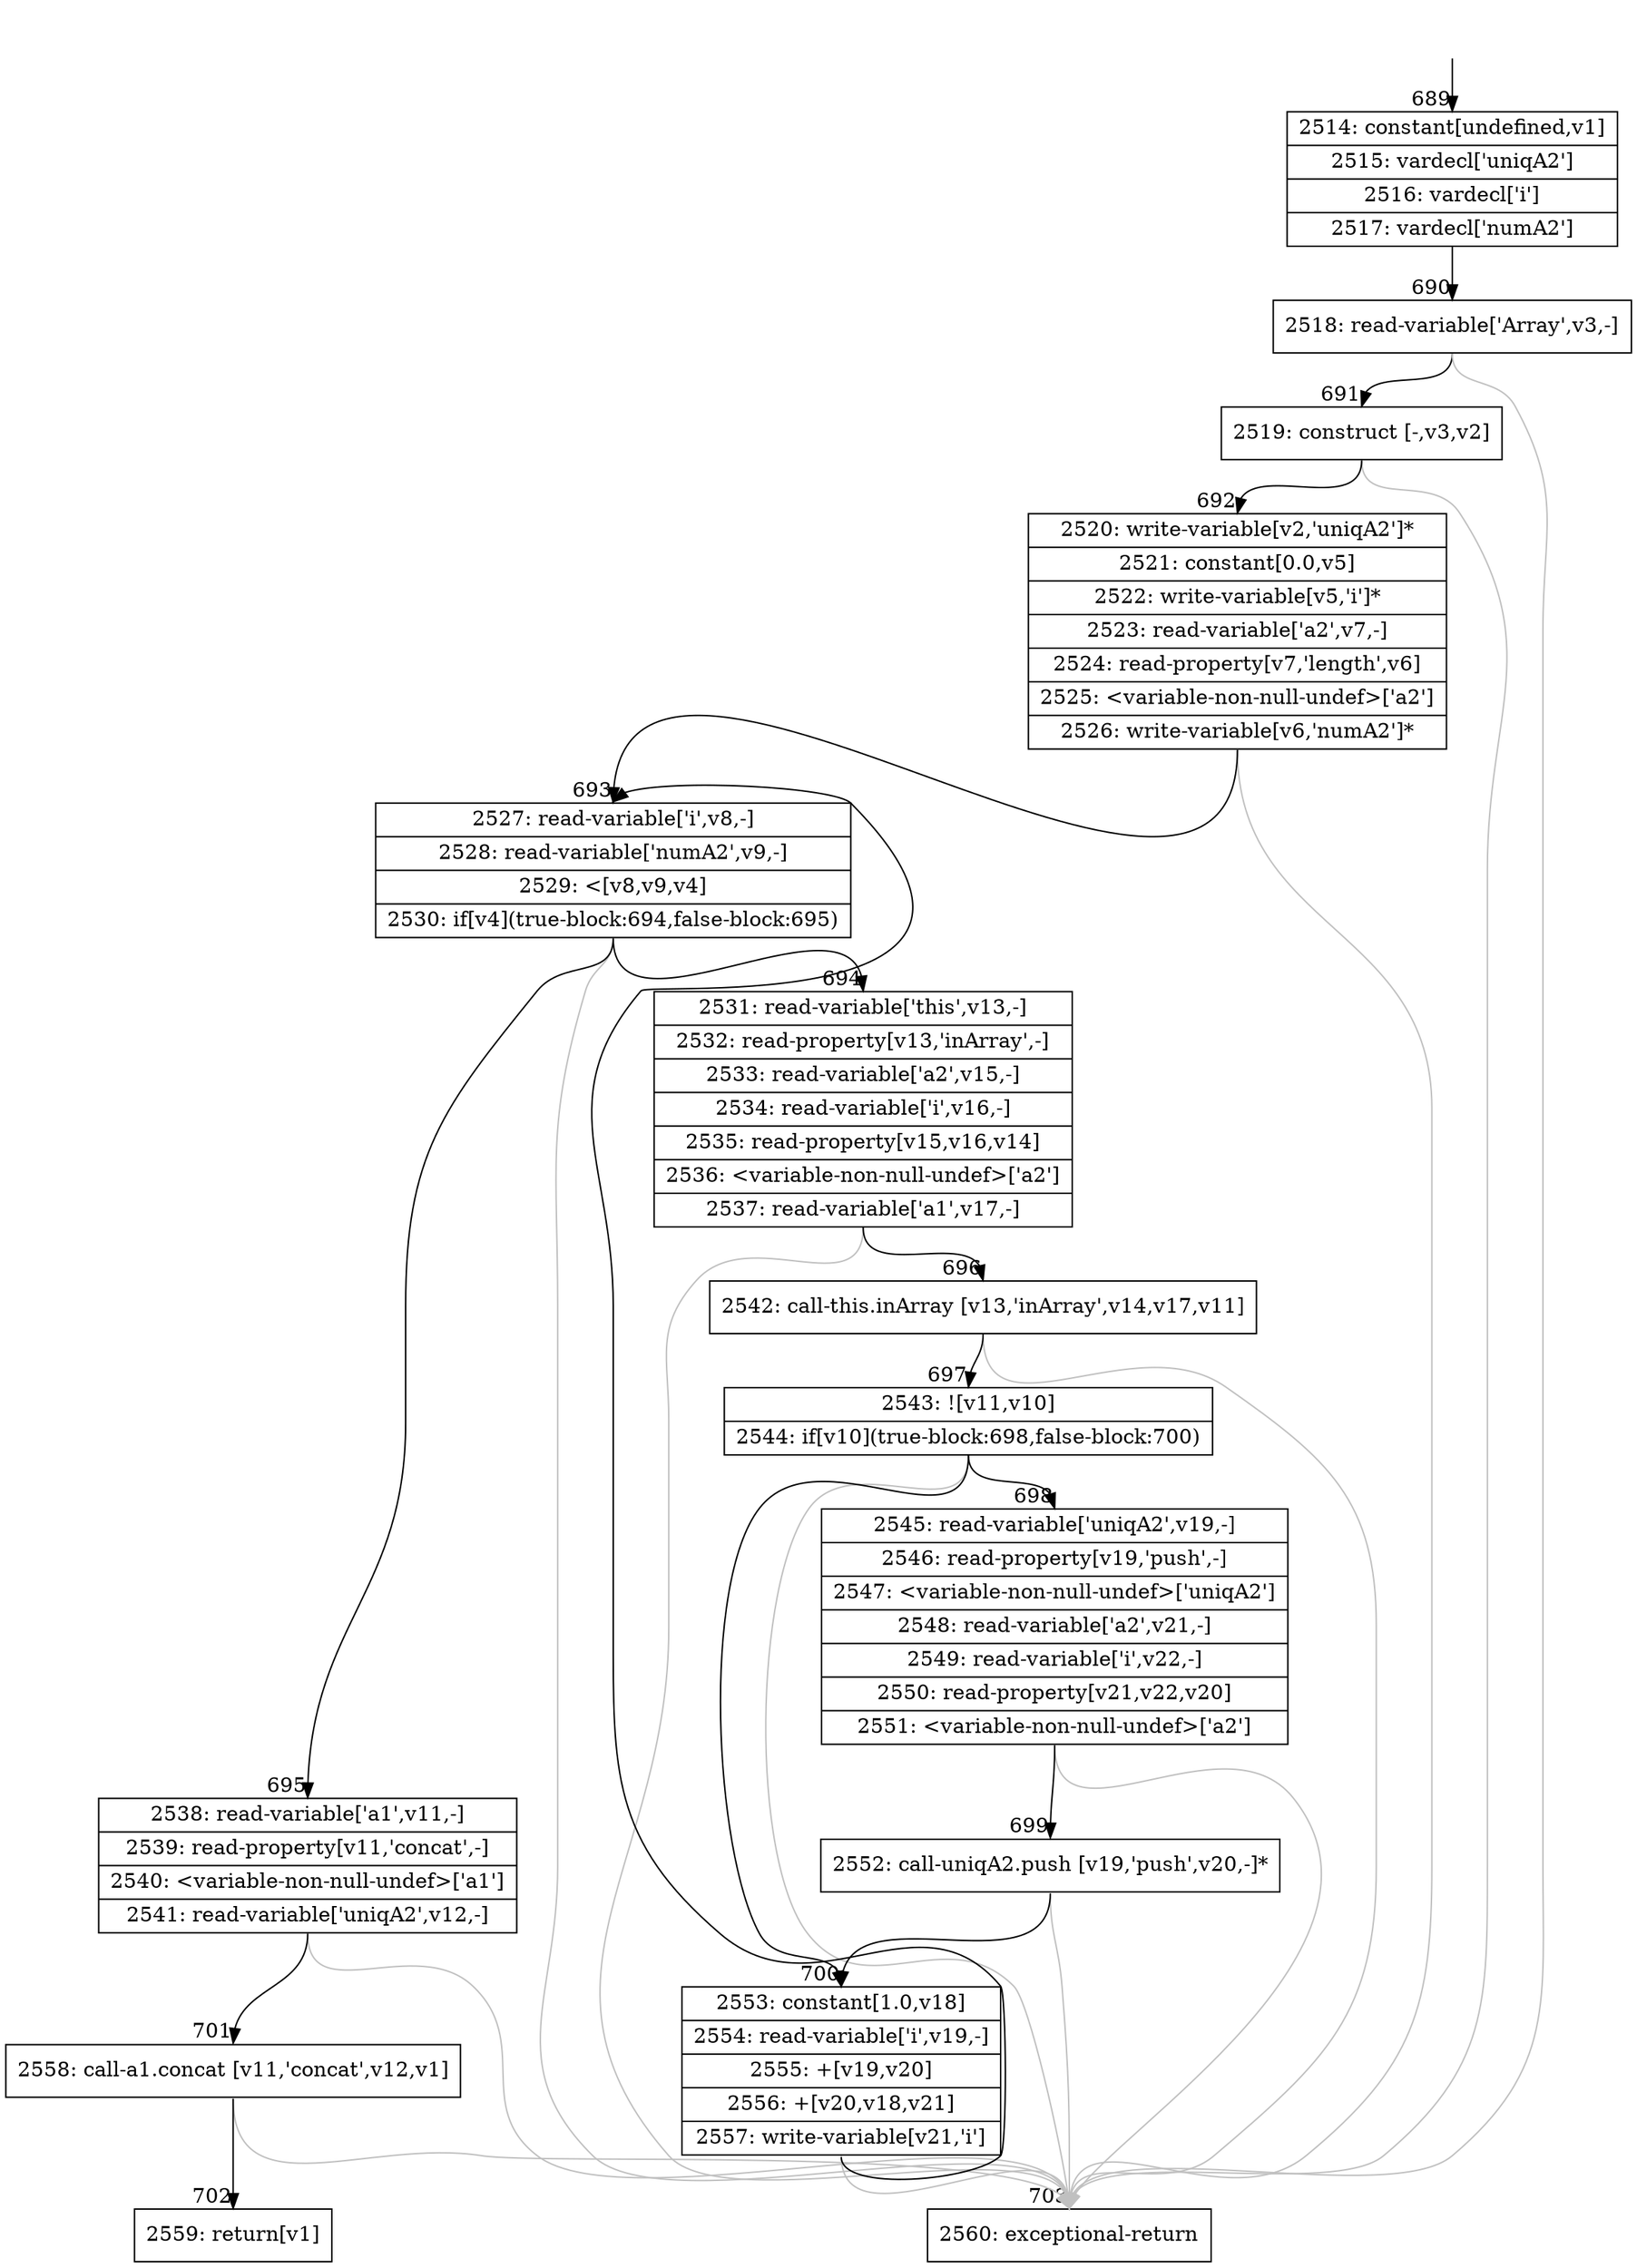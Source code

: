 digraph {
rankdir="TD"
BB_entry34[shape=none,label=""];
BB_entry34 -> BB689 [tailport=s, headport=n, headlabel="    689"]
BB689 [shape=record label="{2514: constant[undefined,v1]|2515: vardecl['uniqA2']|2516: vardecl['i']|2517: vardecl['numA2']}" ] 
BB689 -> BB690 [tailport=s, headport=n, headlabel="      690"]
BB690 [shape=record label="{2518: read-variable['Array',v3,-]}" ] 
BB690 -> BB691 [tailport=s, headport=n, headlabel="      691"]
BB690 -> BB703 [tailport=s, headport=n, color=gray, headlabel="      703"]
BB691 [shape=record label="{2519: construct [-,v3,v2]}" ] 
BB691 -> BB692 [tailport=s, headport=n, headlabel="      692"]
BB691 -> BB703 [tailport=s, headport=n, color=gray]
BB692 [shape=record label="{2520: write-variable[v2,'uniqA2']*|2521: constant[0.0,v5]|2522: write-variable[v5,'i']*|2523: read-variable['a2',v7,-]|2524: read-property[v7,'length',v6]|2525: \<variable-non-null-undef\>['a2']|2526: write-variable[v6,'numA2']*}" ] 
BB692 -> BB693 [tailport=s, headport=n, headlabel="      693"]
BB692 -> BB703 [tailport=s, headport=n, color=gray]
BB693 [shape=record label="{2527: read-variable['i',v8,-]|2528: read-variable['numA2',v9,-]|2529: \<[v8,v9,v4]|2530: if[v4](true-block:694,false-block:695)}" ] 
BB693 -> BB694 [tailport=s, headport=n, headlabel="      694"]
BB693 -> BB695 [tailport=s, headport=n, headlabel="      695"]
BB693 -> BB703 [tailport=s, headport=n, color=gray]
BB694 [shape=record label="{2531: read-variable['this',v13,-]|2532: read-property[v13,'inArray',-]|2533: read-variable['a2',v15,-]|2534: read-variable['i',v16,-]|2535: read-property[v15,v16,v14]|2536: \<variable-non-null-undef\>['a2']|2537: read-variable['a1',v17,-]}" ] 
BB694 -> BB696 [tailport=s, headport=n, headlabel="      696"]
BB694 -> BB703 [tailport=s, headport=n, color=gray]
BB695 [shape=record label="{2538: read-variable['a1',v11,-]|2539: read-property[v11,'concat',-]|2540: \<variable-non-null-undef\>['a1']|2541: read-variable['uniqA2',v12,-]}" ] 
BB695 -> BB701 [tailport=s, headport=n, headlabel="      701"]
BB695 -> BB703 [tailport=s, headport=n, color=gray]
BB696 [shape=record label="{2542: call-this.inArray [v13,'inArray',v14,v17,v11]}" ] 
BB696 -> BB697 [tailport=s, headport=n, headlabel="      697"]
BB696 -> BB703 [tailport=s, headport=n, color=gray]
BB697 [shape=record label="{2543: ![v11,v10]|2544: if[v10](true-block:698,false-block:700)}" ] 
BB697 -> BB698 [tailport=s, headport=n, headlabel="      698"]
BB697 -> BB700 [tailport=s, headport=n, headlabel="      700"]
BB697 -> BB703 [tailport=s, headport=n, color=gray]
BB698 [shape=record label="{2545: read-variable['uniqA2',v19,-]|2546: read-property[v19,'push',-]|2547: \<variable-non-null-undef\>['uniqA2']|2548: read-variable['a2',v21,-]|2549: read-variable['i',v22,-]|2550: read-property[v21,v22,v20]|2551: \<variable-non-null-undef\>['a2']}" ] 
BB698 -> BB699 [tailport=s, headport=n, headlabel="      699"]
BB698 -> BB703 [tailport=s, headport=n, color=gray]
BB699 [shape=record label="{2552: call-uniqA2.push [v19,'push',v20,-]*}" ] 
BB699 -> BB700 [tailport=s, headport=n]
BB699 -> BB703 [tailport=s, headport=n, color=gray]
BB700 [shape=record label="{2553: constant[1.0,v18]|2554: read-variable['i',v19,-]|2555: +[v19,v20]|2556: +[v20,v18,v21]|2557: write-variable[v21,'i']}" ] 
BB700 -> BB693 [tailport=s, headport=n]
BB700 -> BB703 [tailport=s, headport=n, color=gray]
BB701 [shape=record label="{2558: call-a1.concat [v11,'concat',v12,v1]}" ] 
BB701 -> BB702 [tailport=s, headport=n, headlabel="      702"]
BB701 -> BB703 [tailport=s, headport=n, color=gray]
BB702 [shape=record label="{2559: return[v1]}" ] 
BB703 [shape=record label="{2560: exceptional-return}" ] 
//#$~ 507
}

